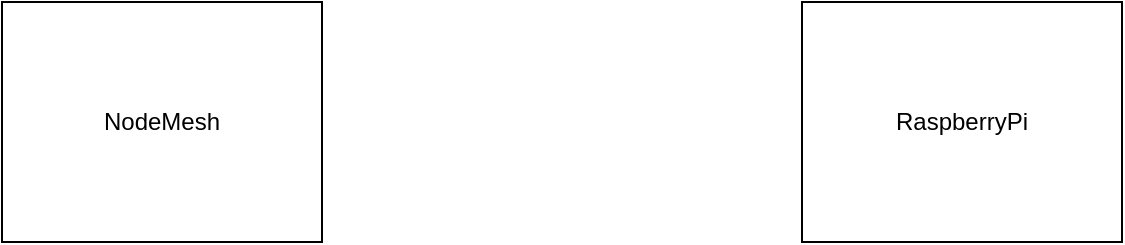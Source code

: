 <mxfile version="16.2.6" type="github">
  <diagram id="VMW_MKEsj26E0AsfagEO" name="Page-1">
    <mxGraphModel dx="1278" dy="571" grid="1" gridSize="10" guides="1" tooltips="1" connect="1" arrows="1" fold="1" page="1" pageScale="1" pageWidth="827" pageHeight="1169" math="0" shadow="0">
      <root>
        <mxCell id="0" />
        <mxCell id="1" parent="0" />
        <mxCell id="7KKrrYXGsuPPvqbZCahh-1" value="NodeMesh" style="rounded=0;whiteSpace=wrap;html=1;" vertex="1" parent="1">
          <mxGeometry x="80" y="240" width="160" height="120" as="geometry" />
        </mxCell>
        <mxCell id="7KKrrYXGsuPPvqbZCahh-2" value="RaspberryPi" style="rounded=0;whiteSpace=wrap;html=1;" vertex="1" parent="1">
          <mxGeometry x="480" y="240" width="160" height="120" as="geometry" />
        </mxCell>
      </root>
    </mxGraphModel>
  </diagram>
</mxfile>
